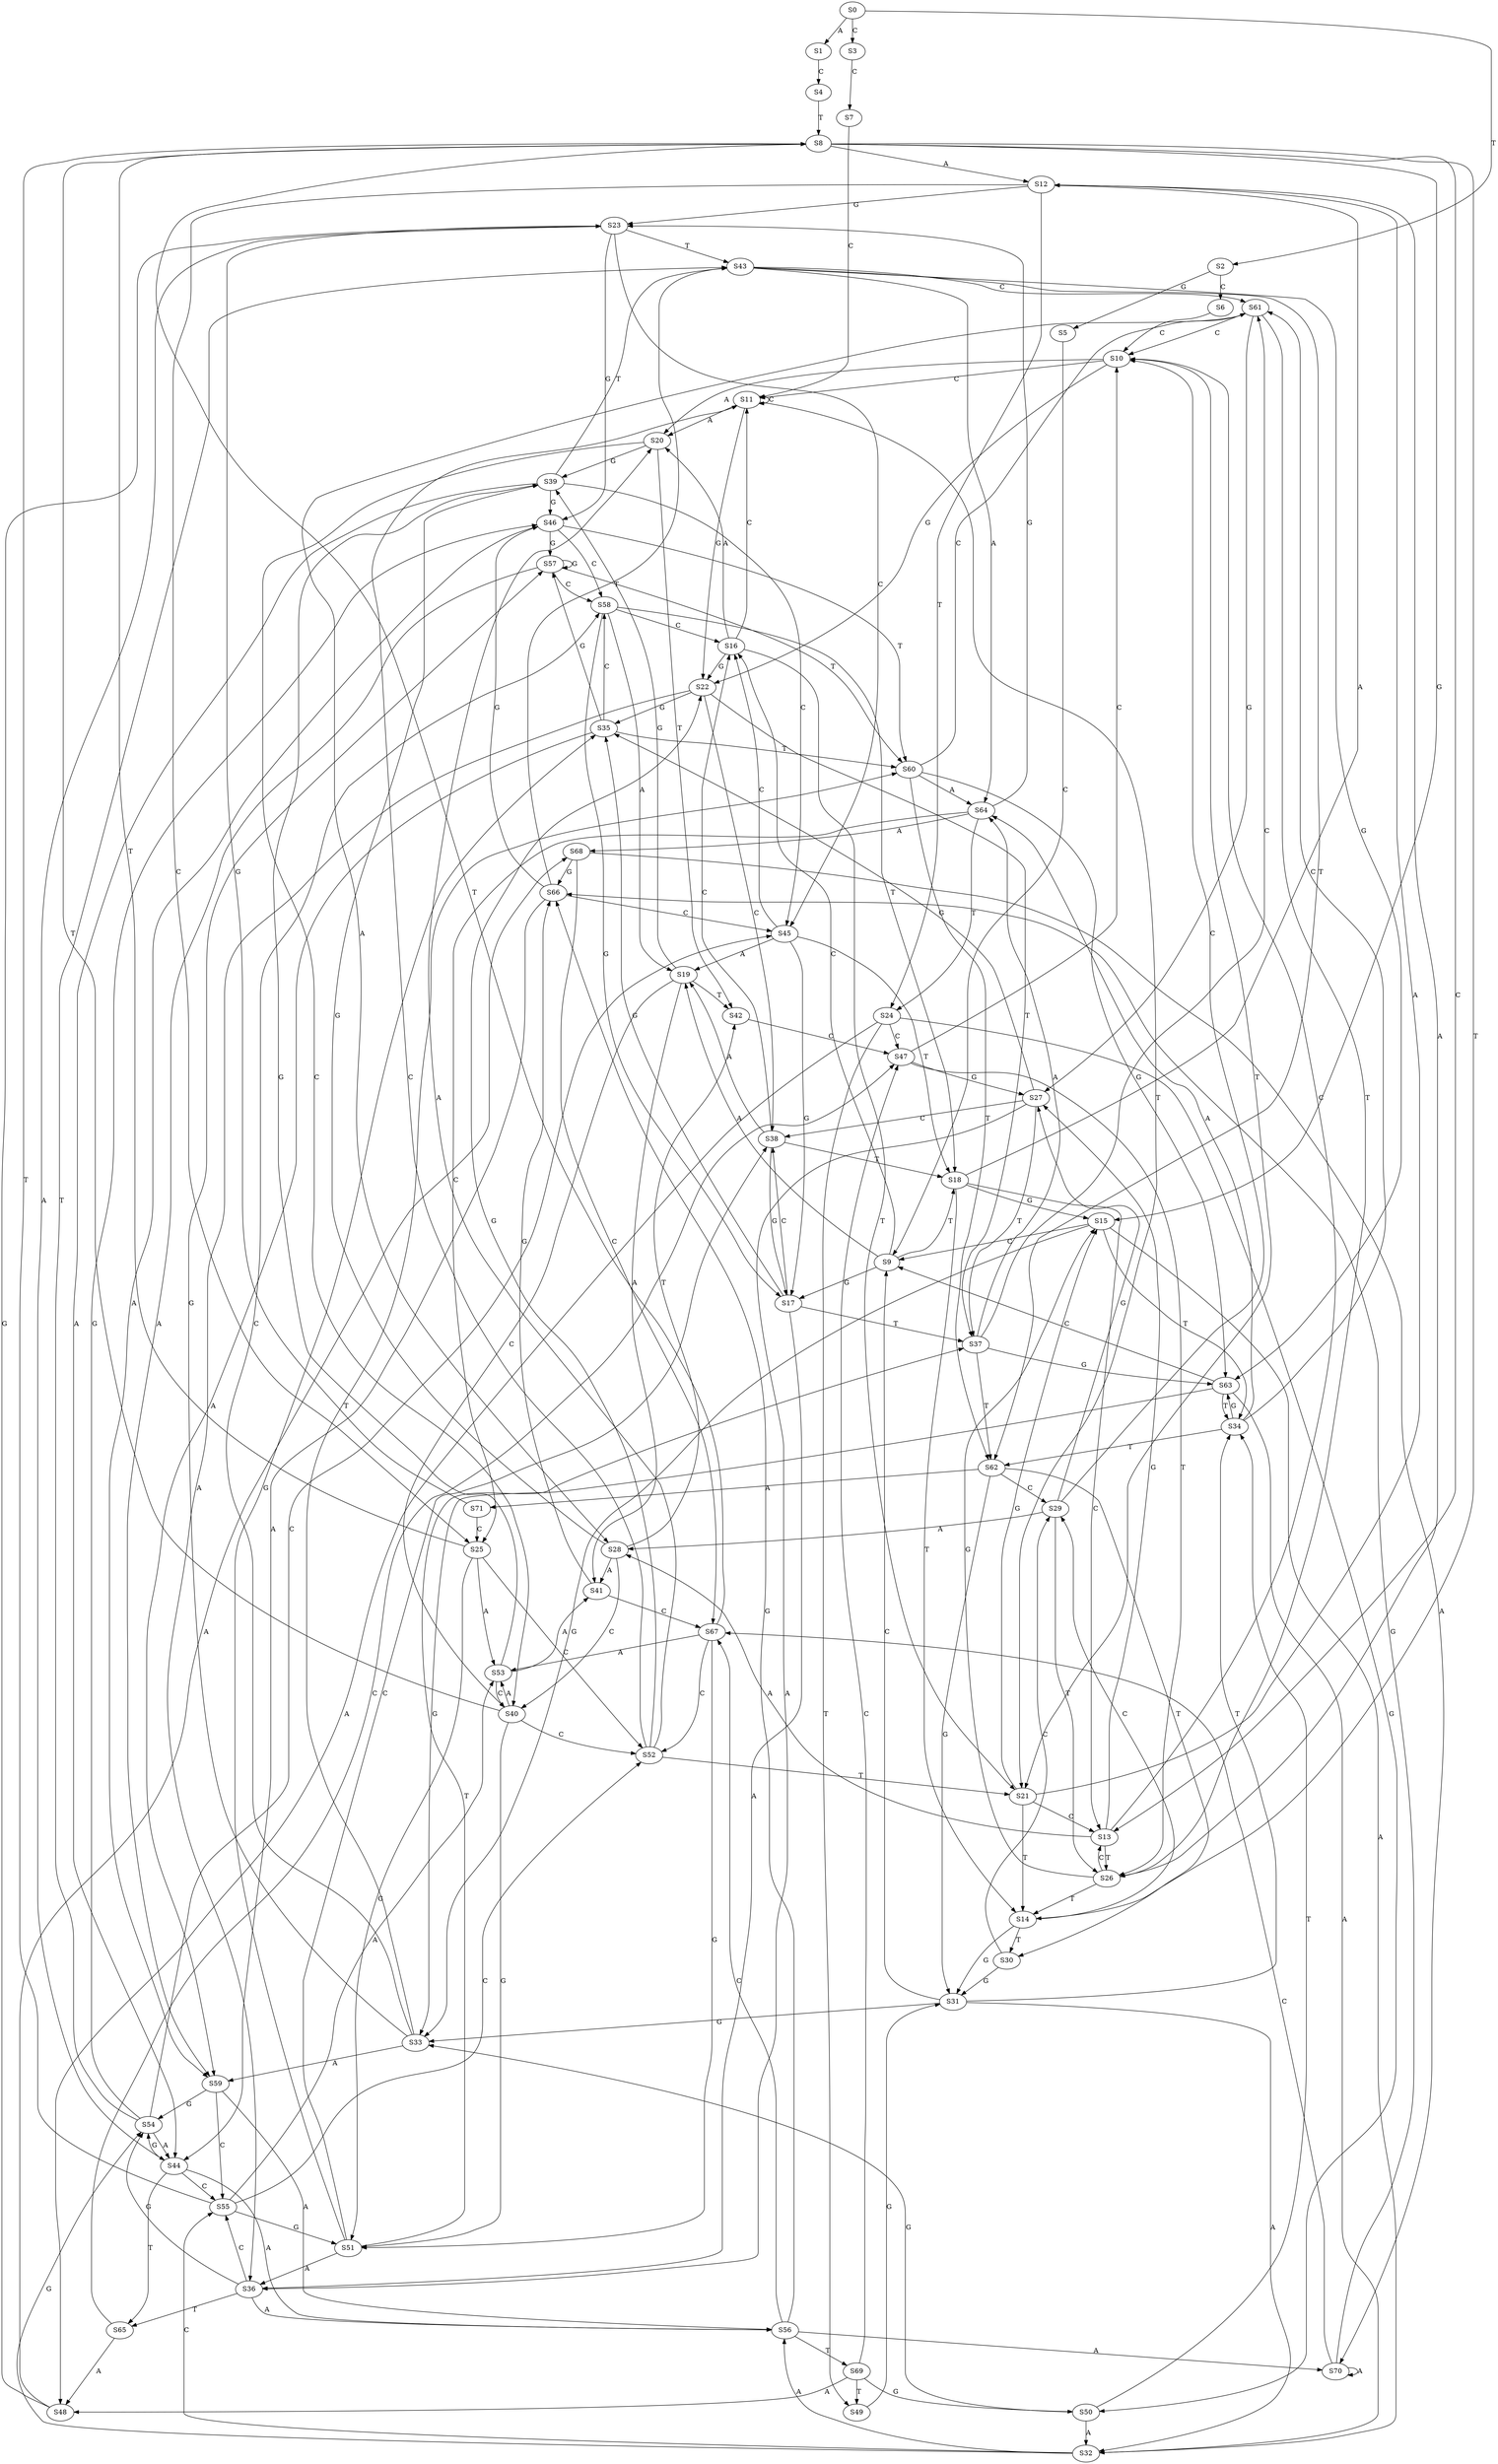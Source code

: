 strict digraph  {
	S0 -> S1 [ label = A ];
	S0 -> S2 [ label = T ];
	S0 -> S3 [ label = C ];
	S1 -> S4 [ label = C ];
	S2 -> S5 [ label = G ];
	S2 -> S6 [ label = C ];
	S3 -> S7 [ label = C ];
	S4 -> S8 [ label = T ];
	S5 -> S9 [ label = C ];
	S6 -> S10 [ label = C ];
	S7 -> S11 [ label = C ];
	S8 -> S12 [ label = A ];
	S8 -> S13 [ label = C ];
	S8 -> S14 [ label = T ];
	S8 -> S15 [ label = G ];
	S9 -> S16 [ label = C ];
	S9 -> S17 [ label = G ];
	S9 -> S18 [ label = T ];
	S9 -> S19 [ label = A ];
	S10 -> S11 [ label = C ];
	S10 -> S20 [ label = A ];
	S10 -> S21 [ label = T ];
	S10 -> S22 [ label = G ];
	S11 -> S22 [ label = G ];
	S11 -> S11 [ label = C ];
	S11 -> S20 [ label = A ];
	S11 -> S21 [ label = T ];
	S12 -> S23 [ label = G ];
	S12 -> S24 [ label = T ];
	S12 -> S25 [ label = C ];
	S13 -> S26 [ label = T ];
	S13 -> S27 [ label = G ];
	S13 -> S10 [ label = C ];
	S13 -> S28 [ label = A ];
	S14 -> S29 [ label = C ];
	S14 -> S30 [ label = T ];
	S14 -> S31 [ label = G ];
	S15 -> S32 [ label = A ];
	S15 -> S9 [ label = C ];
	S15 -> S33 [ label = G ];
	S15 -> S34 [ label = T ];
	S16 -> S22 [ label = G ];
	S16 -> S20 [ label = A ];
	S16 -> S21 [ label = T ];
	S16 -> S11 [ label = C ];
	S17 -> S35 [ label = G ];
	S17 -> S36 [ label = A ];
	S17 -> S37 [ label = T ];
	S17 -> S38 [ label = C ];
	S18 -> S12 [ label = A ];
	S18 -> S13 [ label = C ];
	S18 -> S14 [ label = T ];
	S18 -> S15 [ label = G ];
	S19 -> S39 [ label = G ];
	S19 -> S40 [ label = C ];
	S19 -> S41 [ label = A ];
	S19 -> S42 [ label = T ];
	S20 -> S39 [ label = G ];
	S20 -> S42 [ label = T ];
	S20 -> S40 [ label = C ];
	S21 -> S15 [ label = G ];
	S21 -> S13 [ label = C ];
	S21 -> S14 [ label = T ];
	S21 -> S12 [ label = A ];
	S22 -> S36 [ label = A ];
	S22 -> S35 [ label = G ];
	S22 -> S37 [ label = T ];
	S22 -> S38 [ label = C ];
	S23 -> S43 [ label = T ];
	S23 -> S44 [ label = A ];
	S23 -> S45 [ label = C ];
	S23 -> S46 [ label = G ];
	S24 -> S47 [ label = C ];
	S24 -> S48 [ label = A ];
	S24 -> S49 [ label = T ];
	S24 -> S50 [ label = G ];
	S25 -> S51 [ label = G ];
	S25 -> S8 [ label = T ];
	S25 -> S52 [ label = C ];
	S25 -> S53 [ label = A ];
	S26 -> S15 [ label = G ];
	S26 -> S13 [ label = C ];
	S26 -> S12 [ label = A ];
	S26 -> S14 [ label = T ];
	S27 -> S35 [ label = G ];
	S27 -> S37 [ label = T ];
	S27 -> S38 [ label = C ];
	S27 -> S36 [ label = A ];
	S28 -> S42 [ label = T ];
	S28 -> S40 [ label = C ];
	S28 -> S41 [ label = A ];
	S28 -> S39 [ label = G ];
	S29 -> S28 [ label = A ];
	S29 -> S10 [ label = C ];
	S29 -> S27 [ label = G ];
	S29 -> S26 [ label = T ];
	S30 -> S31 [ label = G ];
	S30 -> S29 [ label = C ];
	S31 -> S33 [ label = G ];
	S31 -> S9 [ label = C ];
	S31 -> S34 [ label = T ];
	S31 -> S32 [ label = A ];
	S32 -> S54 [ label = G ];
	S32 -> S55 [ label = C ];
	S32 -> S56 [ label = A ];
	S33 -> S57 [ label = G ];
	S33 -> S58 [ label = C ];
	S33 -> S59 [ label = A ];
	S33 -> S60 [ label = T ];
	S34 -> S61 [ label = C ];
	S34 -> S62 [ label = T ];
	S34 -> S63 [ label = G ];
	S34 -> S64 [ label = A ];
	S35 -> S59 [ label = A ];
	S35 -> S57 [ label = G ];
	S35 -> S58 [ label = C ];
	S35 -> S60 [ label = T ];
	S36 -> S56 [ label = A ];
	S36 -> S55 [ label = C ];
	S36 -> S54 [ label = G ];
	S36 -> S65 [ label = T ];
	S37 -> S61 [ label = C ];
	S37 -> S64 [ label = A ];
	S37 -> S63 [ label = G ];
	S37 -> S62 [ label = T ];
	S38 -> S17 [ label = G ];
	S38 -> S18 [ label = T ];
	S38 -> S16 [ label = C ];
	S38 -> S19 [ label = A ];
	S39 -> S46 [ label = G ];
	S39 -> S43 [ label = T ];
	S39 -> S44 [ label = A ];
	S39 -> S45 [ label = C ];
	S40 -> S8 [ label = T ];
	S40 -> S51 [ label = G ];
	S40 -> S53 [ label = A ];
	S40 -> S52 [ label = C ];
	S41 -> S66 [ label = G ];
	S41 -> S67 [ label = C ];
	S42 -> S47 [ label = C ];
	S43 -> S64 [ label = A ];
	S43 -> S61 [ label = C ];
	S43 -> S63 [ label = G ];
	S43 -> S62 [ label = T ];
	S44 -> S56 [ label = A ];
	S44 -> S55 [ label = C ];
	S44 -> S65 [ label = T ];
	S44 -> S54 [ label = G ];
	S45 -> S16 [ label = C ];
	S45 -> S19 [ label = A ];
	S45 -> S17 [ label = G ];
	S45 -> S18 [ label = T ];
	S46 -> S59 [ label = A ];
	S46 -> S57 [ label = G ];
	S46 -> S60 [ label = T ];
	S46 -> S58 [ label = C ];
	S47 -> S10 [ label = C ];
	S47 -> S27 [ label = G ];
	S47 -> S26 [ label = T ];
	S48 -> S23 [ label = G ];
	S48 -> S68 [ label = A ];
	S49 -> S31 [ label = G ];
	S50 -> S33 [ label = G ];
	S50 -> S32 [ label = A ];
	S50 -> S34 [ label = T ];
	S51 -> S35 [ label = G ];
	S51 -> S36 [ label = A ];
	S51 -> S37 [ label = T ];
	S51 -> S38 [ label = C ];
	S52 -> S11 [ label = C ];
	S52 -> S20 [ label = A ];
	S52 -> S21 [ label = T ];
	S52 -> S22 [ label = G ];
	S53 -> S39 [ label = G ];
	S53 -> S40 [ label = C ];
	S53 -> S41 [ label = A ];
	S54 -> S43 [ label = T ];
	S54 -> S46 [ label = G ];
	S54 -> S44 [ label = A ];
	S54 -> S45 [ label = C ];
	S55 -> S8 [ label = T ];
	S55 -> S51 [ label = G ];
	S55 -> S52 [ label = C ];
	S55 -> S53 [ label = A ];
	S56 -> S69 [ label = T ];
	S56 -> S67 [ label = C ];
	S56 -> S70 [ label = A ];
	S56 -> S66 [ label = G ];
	S57 -> S60 [ label = T ];
	S57 -> S58 [ label = C ];
	S57 -> S57 [ label = G ];
	S57 -> S59 [ label = A ];
	S58 -> S18 [ label = T ];
	S58 -> S16 [ label = C ];
	S58 -> S19 [ label = A ];
	S58 -> S17 [ label = G ];
	S59 -> S56 [ label = A ];
	S59 -> S54 [ label = G ];
	S59 -> S55 [ label = C ];
	S60 -> S64 [ label = A ];
	S60 -> S61 [ label = C ];
	S60 -> S63 [ label = G ];
	S60 -> S62 [ label = T ];
	S61 -> S26 [ label = T ];
	S61 -> S27 [ label = G ];
	S61 -> S28 [ label = A ];
	S61 -> S10 [ label = C ];
	S62 -> S29 [ label = C ];
	S62 -> S31 [ label = G ];
	S62 -> S71 [ label = A ];
	S62 -> S30 [ label = T ];
	S63 -> S34 [ label = T ];
	S63 -> S33 [ label = G ];
	S63 -> S32 [ label = A ];
	S63 -> S9 [ label = C ];
	S64 -> S24 [ label = T ];
	S64 -> S23 [ label = G ];
	S64 -> S68 [ label = A ];
	S64 -> S25 [ label = C ];
	S65 -> S48 [ label = A ];
	S65 -> S47 [ label = C ];
	S66 -> S43 [ label = T ];
	S66 -> S44 [ label = A ];
	S66 -> S45 [ label = C ];
	S66 -> S46 [ label = G ];
	S67 -> S53 [ label = A ];
	S67 -> S52 [ label = C ];
	S67 -> S51 [ label = G ];
	S67 -> S8 [ label = T ];
	S68 -> S66 [ label = G ];
	S68 -> S70 [ label = A ];
	S68 -> S67 [ label = C ];
	S69 -> S48 [ label = A ];
	S69 -> S47 [ label = C ];
	S69 -> S50 [ label = G ];
	S69 -> S49 [ label = T ];
	S70 -> S66 [ label = G ];
	S70 -> S67 [ label = C ];
	S70 -> S70 [ label = A ];
	S71 -> S25 [ label = C ];
	S71 -> S23 [ label = G ];
}
